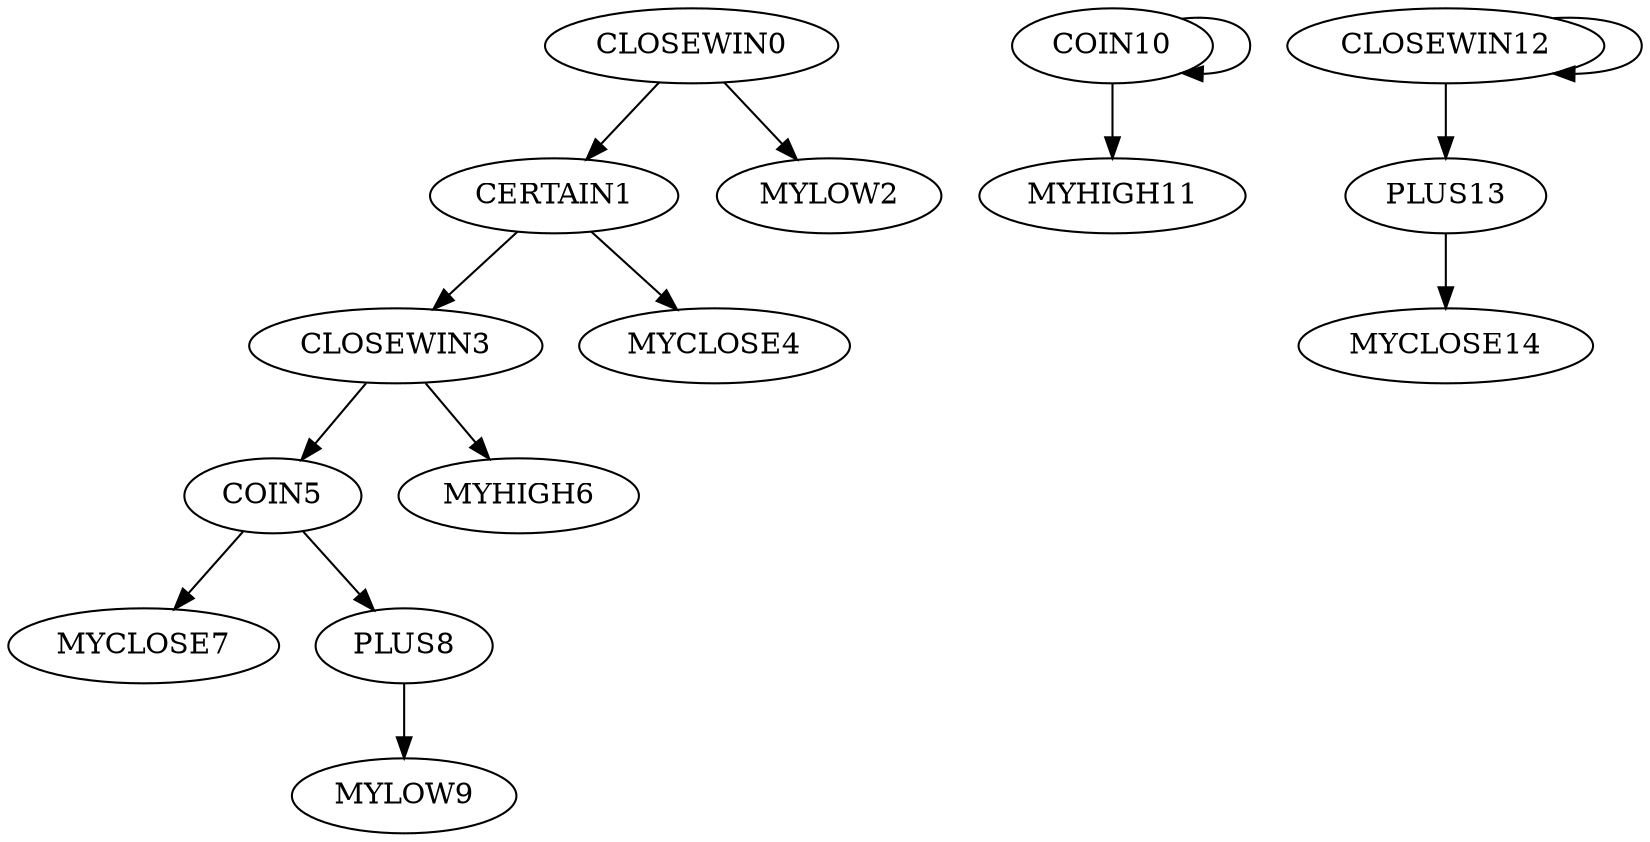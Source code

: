 digraph T {
	CLOSEWIN0 -> CERTAIN1;
	CLOSEWIN0 -> MYLOW2;
	CERTAIN1 -> CLOSEWIN3;
	CERTAIN1 -> MYCLOSE4;
	CLOSEWIN3 -> COIN5;
	CLOSEWIN3 -> MYHIGH6;
	COIN5 -> MYCLOSE7;
	COIN5 -> PLUS8;
	PLUS8 -> MYLOW9;
	COIN10 -> COIN10;
	COIN10 -> MYHIGH11;
	CLOSEWIN12 -> CLOSEWIN12;
	CLOSEWIN12 -> PLUS13;
	PLUS13 -> MYCLOSE14;
}